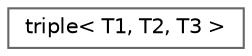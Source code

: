 digraph "Graphical Class Hierarchy"
{
 // LATEX_PDF_SIZE
  bgcolor="transparent";
  edge [fontname=Helvetica,fontsize=10,labelfontname=Helvetica,labelfontsize=10];
  node [fontname=Helvetica,fontsize=10,shape=box,height=0.2,width=0.4];
  rankdir="LR";
  Node0 [label="triple\< T1, T2, T3 \>",height=0.2,width=0.4,color="grey40", fillcolor="white", style="filled",URL="$classtriple.html",tooltip=" "];
}
